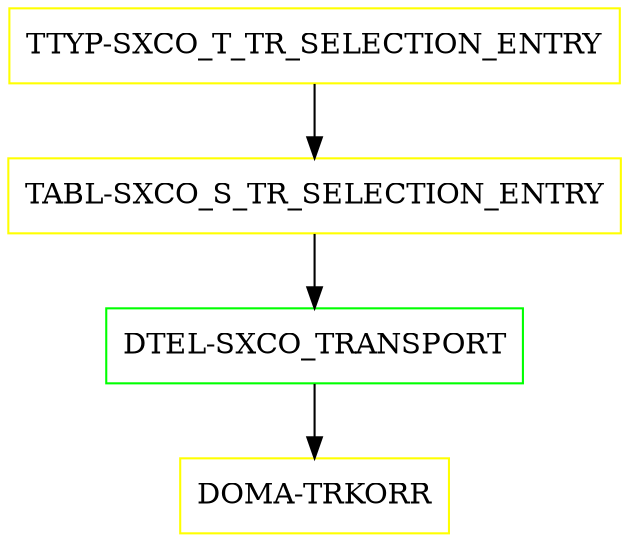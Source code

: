 digraph G {
  "TTYP-SXCO_T_TR_SELECTION_ENTRY" [shape=box,color=yellow];
  "TABL-SXCO_S_TR_SELECTION_ENTRY" [shape=box,color=yellow,URL="./TABL_SXCO_S_TR_SELECTION_ENTRY.html"];
  "DTEL-SXCO_TRANSPORT" [shape=box,color=green,URL="./DTEL_SXCO_TRANSPORT.html"];
  "DOMA-TRKORR" [shape=box,color=yellow,URL="./DOMA_TRKORR.html"];
  "TTYP-SXCO_T_TR_SELECTION_ENTRY" -> "TABL-SXCO_S_TR_SELECTION_ENTRY";
  "TABL-SXCO_S_TR_SELECTION_ENTRY" -> "DTEL-SXCO_TRANSPORT";
  "DTEL-SXCO_TRANSPORT" -> "DOMA-TRKORR";
}

